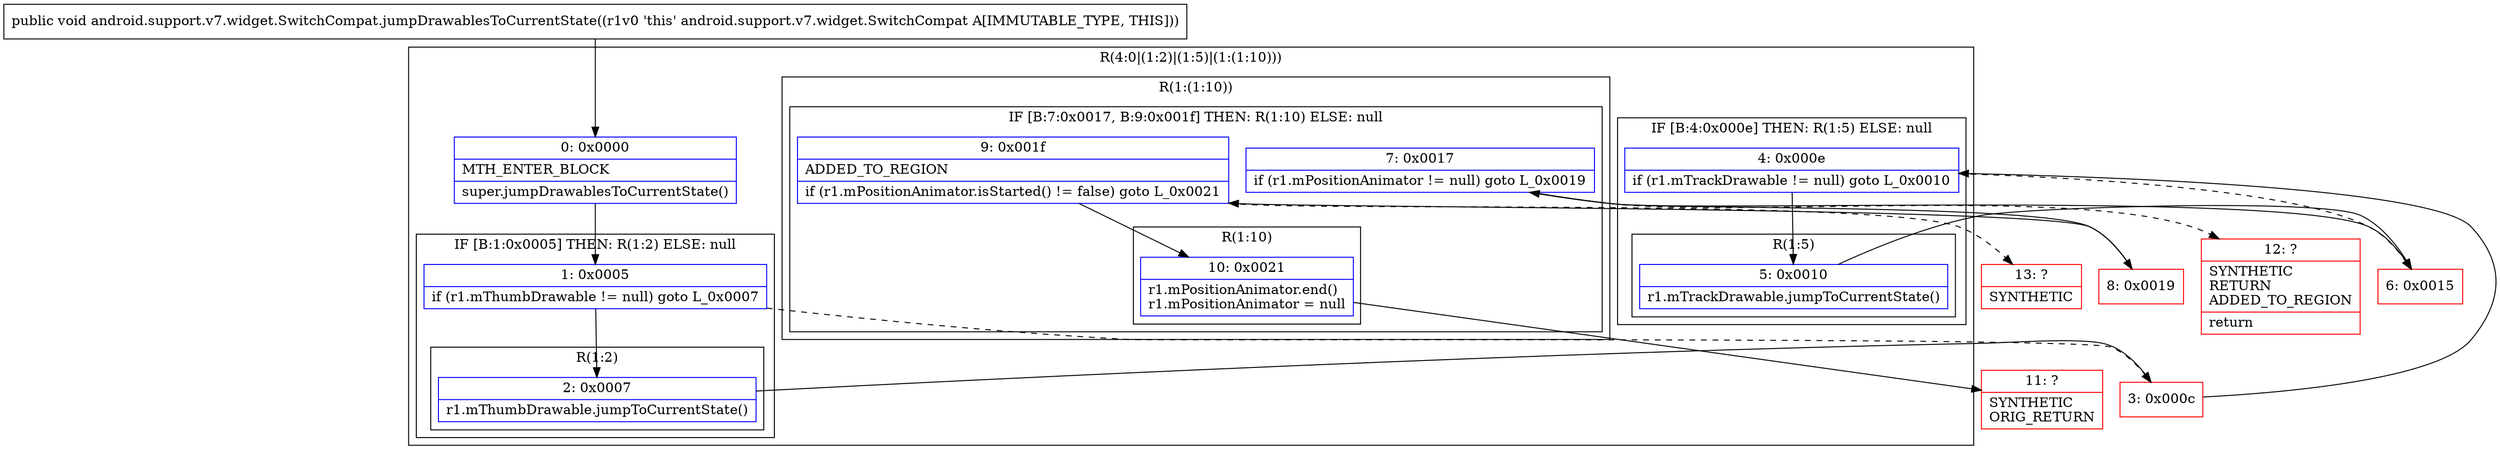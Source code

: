 digraph "CFG forandroid.support.v7.widget.SwitchCompat.jumpDrawablesToCurrentState()V" {
subgraph cluster_Region_1024111105 {
label = "R(4:0|(1:2)|(1:5)|(1:(1:10)))";
node [shape=record,color=blue];
Node_0 [shape=record,label="{0\:\ 0x0000|MTH_ENTER_BLOCK\l|super.jumpDrawablesToCurrentState()\l}"];
subgraph cluster_IfRegion_401243780 {
label = "IF [B:1:0x0005] THEN: R(1:2) ELSE: null";
node [shape=record,color=blue];
Node_1 [shape=record,label="{1\:\ 0x0005|if (r1.mThumbDrawable != null) goto L_0x0007\l}"];
subgraph cluster_Region_1049537141 {
label = "R(1:2)";
node [shape=record,color=blue];
Node_2 [shape=record,label="{2\:\ 0x0007|r1.mThumbDrawable.jumpToCurrentState()\l}"];
}
}
subgraph cluster_IfRegion_1675965750 {
label = "IF [B:4:0x000e] THEN: R(1:5) ELSE: null";
node [shape=record,color=blue];
Node_4 [shape=record,label="{4\:\ 0x000e|if (r1.mTrackDrawable != null) goto L_0x0010\l}"];
subgraph cluster_Region_194447857 {
label = "R(1:5)";
node [shape=record,color=blue];
Node_5 [shape=record,label="{5\:\ 0x0010|r1.mTrackDrawable.jumpToCurrentState()\l}"];
}
}
subgraph cluster_Region_1338853465 {
label = "R(1:(1:10))";
node [shape=record,color=blue];
subgraph cluster_IfRegion_81501911 {
label = "IF [B:7:0x0017, B:9:0x001f] THEN: R(1:10) ELSE: null";
node [shape=record,color=blue];
Node_7 [shape=record,label="{7\:\ 0x0017|if (r1.mPositionAnimator != null) goto L_0x0019\l}"];
Node_9 [shape=record,label="{9\:\ 0x001f|ADDED_TO_REGION\l|if (r1.mPositionAnimator.isStarted() != false) goto L_0x0021\l}"];
subgraph cluster_Region_1314736127 {
label = "R(1:10)";
node [shape=record,color=blue];
Node_10 [shape=record,label="{10\:\ 0x0021|r1.mPositionAnimator.end()\lr1.mPositionAnimator = null\l}"];
}
}
}
}
Node_3 [shape=record,color=red,label="{3\:\ 0x000c}"];
Node_6 [shape=record,color=red,label="{6\:\ 0x0015}"];
Node_8 [shape=record,color=red,label="{8\:\ 0x0019}"];
Node_11 [shape=record,color=red,label="{11\:\ ?|SYNTHETIC\lORIG_RETURN\l}"];
Node_12 [shape=record,color=red,label="{12\:\ ?|SYNTHETIC\lRETURN\lADDED_TO_REGION\l|return\l}"];
Node_13 [shape=record,color=red,label="{13\:\ ?|SYNTHETIC\l}"];
MethodNode[shape=record,label="{public void android.support.v7.widget.SwitchCompat.jumpDrawablesToCurrentState((r1v0 'this' android.support.v7.widget.SwitchCompat A[IMMUTABLE_TYPE, THIS])) }"];
MethodNode -> Node_0;
Node_0 -> Node_1;
Node_1 -> Node_2;
Node_1 -> Node_3[style=dashed];
Node_2 -> Node_3;
Node_4 -> Node_5;
Node_4 -> Node_6[style=dashed];
Node_5 -> Node_6;
Node_7 -> Node_8;
Node_7 -> Node_12[style=dashed];
Node_9 -> Node_10;
Node_9 -> Node_13[style=dashed];
Node_10 -> Node_11;
Node_3 -> Node_4;
Node_6 -> Node_7;
Node_8 -> Node_9;
}

